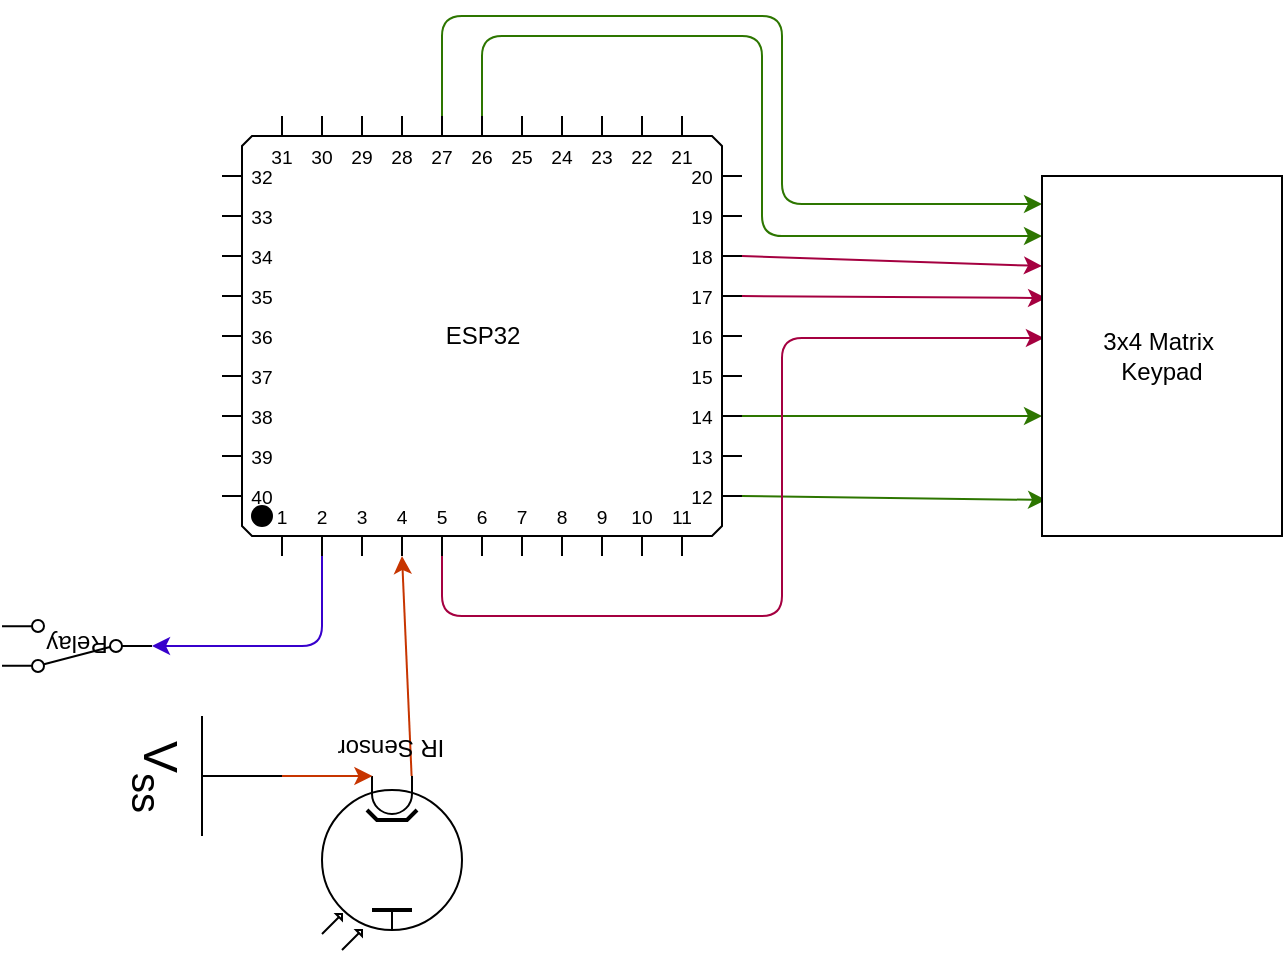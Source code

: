 <mxfile>
    <diagram id="QmEEIM4BV4PiekmDRwdl" name="Page-1">
        <mxGraphModel dx="732" dy="468" grid="1" gridSize="10" guides="1" tooltips="1" connect="1" arrows="1" fold="1" page="1" pageScale="1" pageWidth="1654" pageHeight="1169" math="0" shadow="0">
            <root>
                <mxCell id="0"/>
                <mxCell id="1" parent="0"/>
                <mxCell id="10" style="edgeStyle=none;html=1;exitX=1;exitY=0;exitDx=0;exitDy=190;exitPerimeter=0;entryX=0.017;entryY=0.9;entryDx=0;entryDy=0;fillColor=#60a917;strokeColor=#2D7600;entryPerimeter=0;" edge="1" parent="1" source="3" target="9">
                    <mxGeometry relative="1" as="geometry"/>
                </mxCell>
                <mxCell id="11" style="edgeStyle=none;html=1;exitX=1;exitY=0;exitDx=0;exitDy=150;exitPerimeter=0;fillColor=#60a917;strokeColor=#2D7600;" edge="1" parent="1" source="3">
                    <mxGeometry relative="1" as="geometry">
                        <mxPoint x="890" y="470" as="targetPoint"/>
                    </mxGeometry>
                </mxCell>
                <mxCell id="12" style="edgeStyle=none;html=1;exitX=0;exitY=0;exitDx=130;exitDy=0;exitPerimeter=0;fillColor=#60a917;strokeColor=#2D7600;" edge="1" parent="1" source="3">
                    <mxGeometry relative="1" as="geometry">
                        <mxPoint x="890" y="380" as="targetPoint"/>
                        <Array as="points">
                            <mxPoint x="610" y="280"/>
                            <mxPoint x="750" y="280"/>
                            <mxPoint x="750" y="380"/>
                        </Array>
                    </mxGeometry>
                </mxCell>
                <mxCell id="13" style="edgeStyle=none;html=1;exitX=0;exitY=0;exitDx=110;exitDy=0;exitPerimeter=0;entryX=0;entryY=0.078;entryDx=0;entryDy=0;entryPerimeter=0;fillColor=#60a917;strokeColor=#2D7600;" edge="1" parent="1" source="3" target="9">
                    <mxGeometry relative="1" as="geometry">
                        <Array as="points">
                            <mxPoint x="590" y="270"/>
                            <mxPoint x="760" y="270"/>
                            <mxPoint x="760" y="364"/>
                        </Array>
                    </mxGeometry>
                </mxCell>
                <mxCell id="15" style="edgeStyle=none;html=1;exitX=1;exitY=0;exitDx=0;exitDy=70;exitPerimeter=0;entryX=0;entryY=0.25;entryDx=0;entryDy=0;fillColor=#d80073;strokeColor=#A50040;" edge="1" parent="1" source="3" target="9">
                    <mxGeometry relative="1" as="geometry"/>
                </mxCell>
                <mxCell id="16" style="edgeStyle=none;html=1;exitX=1;exitY=0;exitDx=0;exitDy=90;exitPerimeter=0;entryX=0.017;entryY=0.339;entryDx=0;entryDy=0;entryPerimeter=0;fillColor=#d80073;strokeColor=#A50040;" edge="1" parent="1" source="3" target="9">
                    <mxGeometry relative="1" as="geometry"/>
                </mxCell>
                <mxCell id="17" style="edgeStyle=none;html=1;exitX=0;exitY=1;exitDx=110;exitDy=0;exitPerimeter=0;entryX=0.008;entryY=0.45;entryDx=0;entryDy=0;entryPerimeter=0;fillColor=#d80073;strokeColor=#A50040;" edge="1" parent="1" source="3" target="9">
                    <mxGeometry relative="1" as="geometry">
                        <Array as="points">
                            <mxPoint x="590" y="570"/>
                            <mxPoint x="760" y="570"/>
                            <mxPoint x="760" y="431"/>
                        </Array>
                    </mxGeometry>
                </mxCell>
                <mxCell id="24" style="edgeStyle=none;html=1;exitX=0;exitY=1;exitDx=50;exitDy=0;exitPerimeter=0;entryX=0;entryY=0.5;entryDx=0;entryDy=0;fillColor=#6a00ff;strokeColor=#3700CC;" edge="1" parent="1" source="3" target="23">
                    <mxGeometry relative="1" as="geometry">
                        <Array as="points">
                            <mxPoint x="530" y="585"/>
                        </Array>
                    </mxGeometry>
                </mxCell>
                <mxCell id="3" value="ESP32" style="shadow=0;dashed=0;align=center;html=1;strokeWidth=1;shape=mxgraph.electrical.logic_gates.qfp_ic;labelNames=a,b,c,d,e,f,g,h,i,j,k,l,m,n,o,p,q,r,s,t,u,v,w,x,y,z,a1,b1,c1,d1,e1,f1,g1,h1,i1,j1,k1,l1,m1,n1;" vertex="1" parent="1">
                    <mxGeometry x="480" y="320" width="260" height="220" as="geometry"/>
                </mxCell>
                <mxCell id="9" value="3x4 Matrix&amp;nbsp;&lt;br&gt;Keypad" style="rounded=0;whiteSpace=wrap;html=1;" vertex="1" parent="1">
                    <mxGeometry x="890" y="350" width="120" height="180" as="geometry"/>
                </mxCell>
                <mxCell id="22" style="edgeStyle=none;html=1;exitX=0.36;exitY=1;exitDx=0;exitDy=0;exitPerimeter=0;entryX=0;entryY=1;entryDx=90;entryDy=0;entryPerimeter=0;fillColor=#fa6800;strokeColor=#C73500;" edge="1" parent="1" source="19" target="3">
                    <mxGeometry relative="1" as="geometry"/>
                </mxCell>
                <mxCell id="19" value="IR Sensor" style="verticalLabelPosition=bottom;shadow=0;dashed=0;align=center;html=1;verticalAlign=top;shape=mxgraph.electrical.thermionic_devices.photocell;rotation=-180;" vertex="1" parent="1">
                    <mxGeometry x="530" y="650" width="70" height="87" as="geometry"/>
                </mxCell>
                <mxCell id="21" style="edgeStyle=none;html=1;exitX=0.5;exitY=1;exitDx=0;exitDy=0;exitPerimeter=0;entryX=0.64;entryY=1;entryDx=0;entryDy=0;entryPerimeter=0;fillColor=#fa6800;strokeColor=#C73500;" edge="1" parent="1" source="20" target="19">
                    <mxGeometry relative="1" as="geometry"/>
                </mxCell>
                <mxCell id="20" value="V&lt;sub&gt;ss&lt;/sub&gt;" style="pointerEvents=1;verticalLabelPosition=bottom;shadow=0;dashed=0;align=center;html=1;verticalAlign=top;shape=mxgraph.electrical.signal_sources.vss2;fontSize=24;flipV=1;rotation=90;" vertex="1" parent="1">
                    <mxGeometry x="460" y="630" width="60" height="40" as="geometry"/>
                </mxCell>
                <mxCell id="23" value="Relay" style="shape=mxgraph.electrical.electro-mechanical.twoWaySwitch;aspect=fixed;elSwitchState=2;rotation=-180;" vertex="1" parent="1">
                    <mxGeometry x="370" y="572" width="75" height="26" as="geometry"/>
                </mxCell>
            </root>
        </mxGraphModel>
    </diagram>
</mxfile>